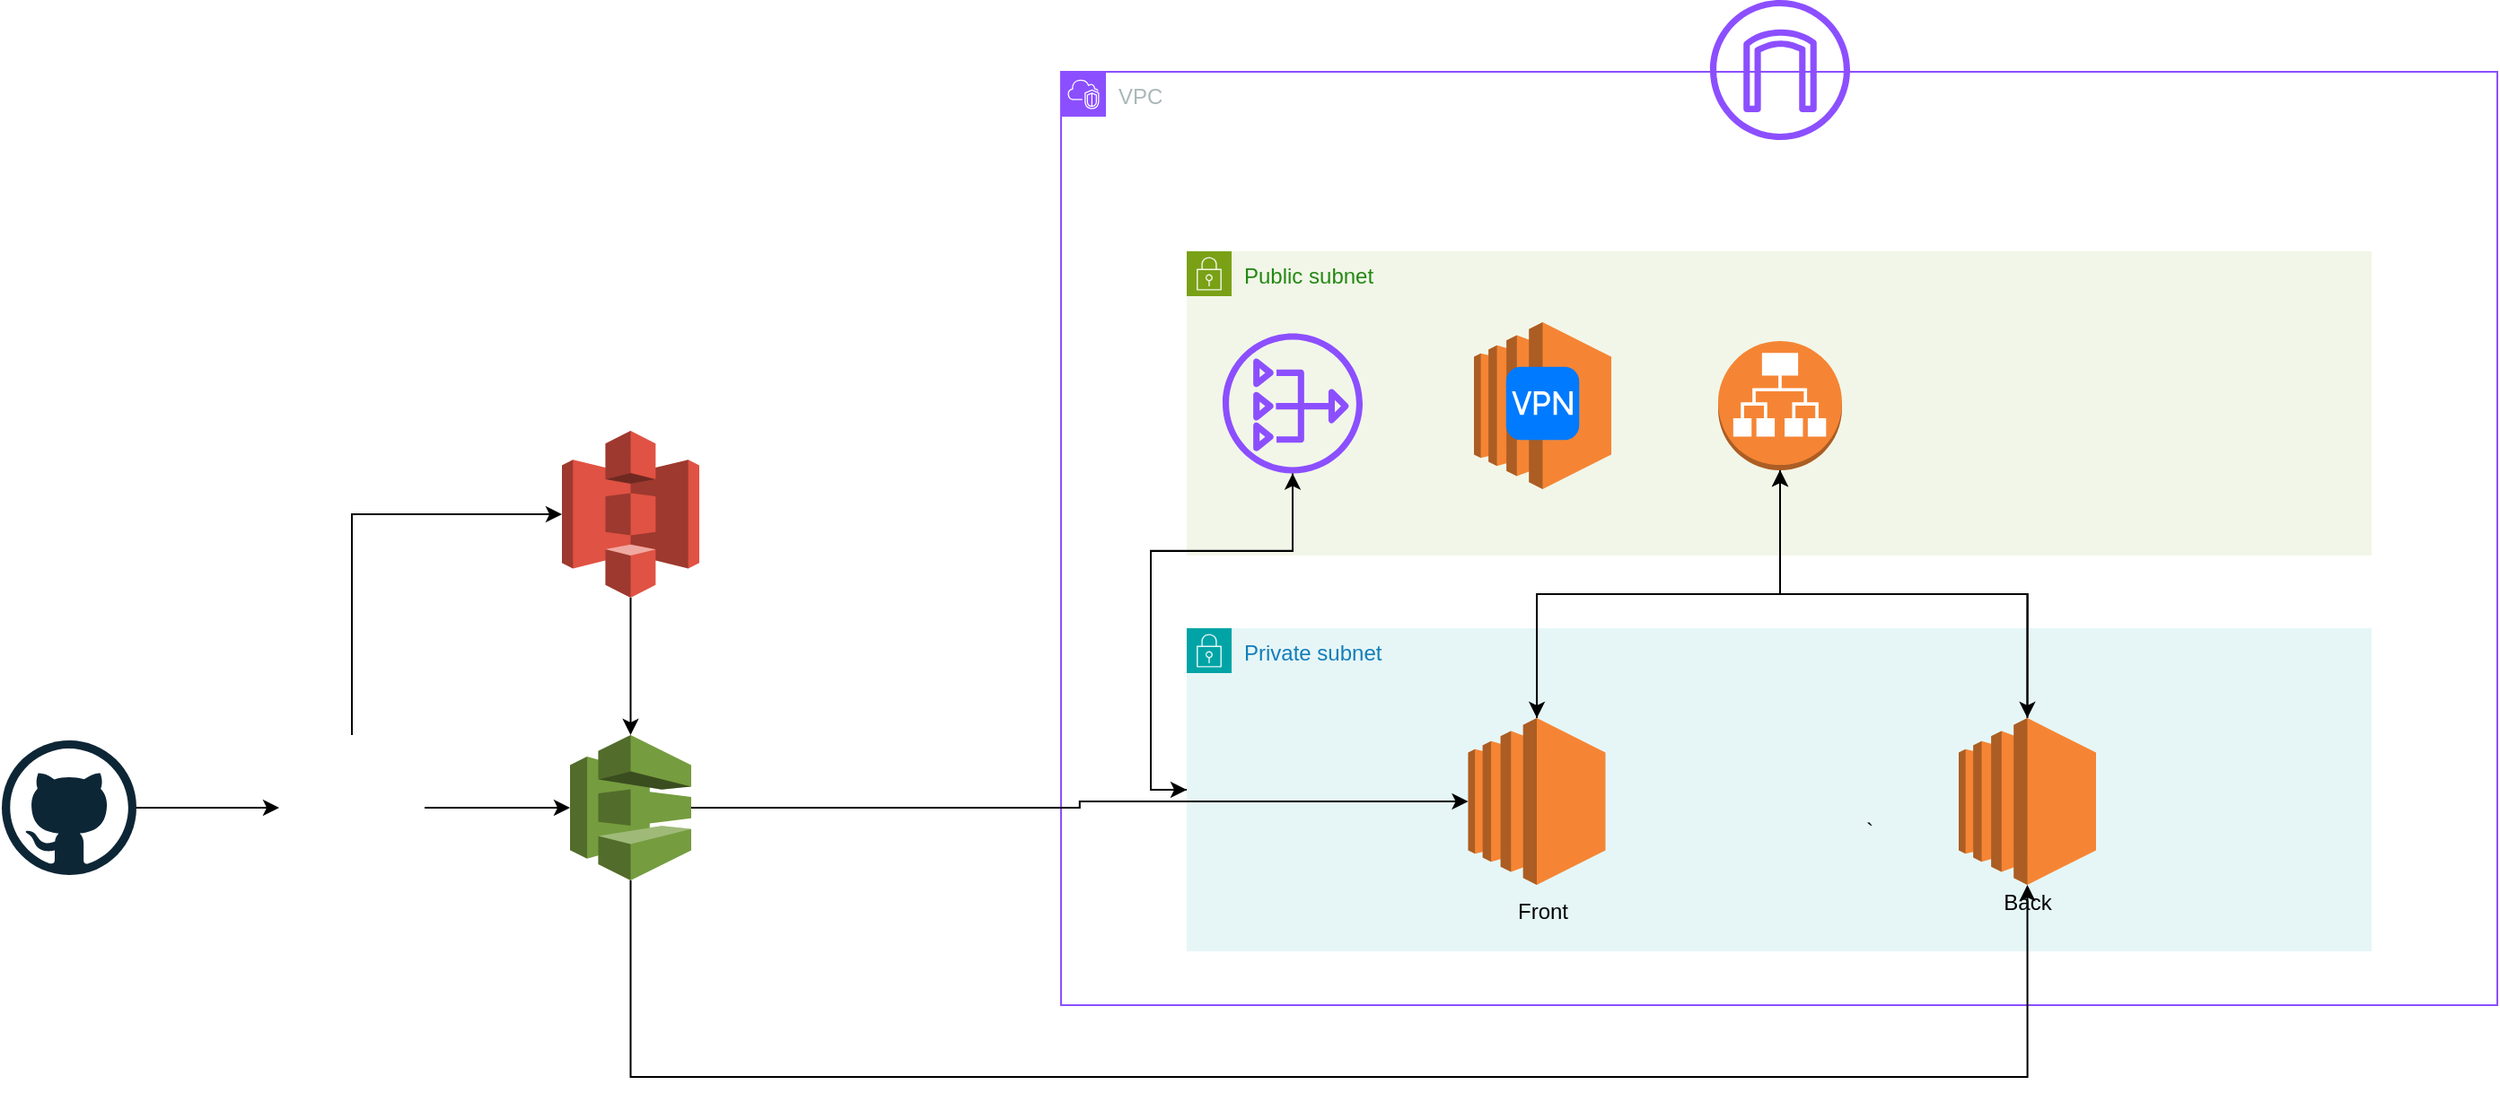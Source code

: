<mxfile version="26.0.16">
  <diagram name="Page-1" id="aaaa8250-4180-3840-79b5-4cada1eebb92">
    <mxGraphModel dx="2788" dy="265" grid="1" gridSize="10" guides="1" tooltips="1" connect="1" arrows="1" fold="1" page="1" pageScale="1" pageWidth="850" pageHeight="1100" background="none" math="0" shadow="0">
      <root>
        <mxCell id="0" />
        <mxCell id="1" parent="0" />
        <mxCell id="Ew1byed4Xy0qn33XiM6J-30" value="Public subnet" style="points=[[0,0],[0.25,0],[0.5,0],[0.75,0],[1,0],[1,0.25],[1,0.5],[1,0.75],[1,1],[0.75,1],[0.5,1],[0.25,1],[0,1],[0,0.75],[0,0.5],[0,0.25]];outlineConnect=0;gradientColor=none;html=1;whiteSpace=wrap;fontSize=12;fontStyle=0;container=1;pointerEvents=0;collapsible=0;recursiveResize=0;shape=mxgraph.aws4.group;grIcon=mxgraph.aws4.group_security_group;grStroke=0;strokeColor=#7AA116;fillColor=#F2F6E8;verticalAlign=top;align=left;spacingLeft=30;fontColor=#248814;dashed=0;" vertex="1" parent="1">
          <mxGeometry x="110" y="1540" width="660" height="169.5" as="geometry" />
        </mxCell>
        <mxCell id="Ew1byed4Xy0qn33XiM6J-37" style="edgeStyle=orthogonalEdgeStyle;rounded=0;orthogonalLoop=1;jettySize=auto;html=1;exitX=0;exitY=0.5;exitDx=0;exitDy=0;" edge="1" parent="1" source="Ew1byed4Xy0qn33XiM6J-28" target="Ew1byed4Xy0qn33XiM6J-35">
          <mxGeometry relative="1" as="geometry" />
        </mxCell>
        <mxCell id="Ew1byed4Xy0qn33XiM6J-28" value="Private subnet" style="points=[[0,0],[0.25,0],[0.5,0],[0.75,0],[1,0],[1,0.25],[1,0.5],[1,0.75],[1,1],[0.75,1],[0.5,1],[0.25,1],[0,1],[0,0.75],[0,0.5],[0,0.25]];outlineConnect=0;gradientColor=none;html=1;whiteSpace=wrap;fontSize=12;fontStyle=0;container=1;pointerEvents=0;collapsible=0;recursiveResize=0;shape=mxgraph.aws4.group;grIcon=mxgraph.aws4.group_security_group;grStroke=0;strokeColor=#00A4A6;fillColor=#E6F6F7;verticalAlign=top;align=left;spacingLeft=30;fontColor=#147EBA;dashed=0;" vertex="1" parent="1">
          <mxGeometry x="110" y="1750" width="660" height="180" as="geometry" />
        </mxCell>
        <mxCell id="Ew1byed4Xy0qn33XiM6J-2" value="" style="outlineConnect=0;dashed=0;verticalLabelPosition=bottom;verticalAlign=top;align=center;html=1;shape=mxgraph.aws3.ec2;fillColor=#F58534;gradientColor=none;" vertex="1" parent="1">
          <mxGeometry x="540" y="1800" width="76.5" height="93" as="geometry" />
        </mxCell>
        <mxCell id="Ew1byed4Xy0qn33XiM6J-3" value="" style="outlineConnect=0;dashed=0;verticalLabelPosition=bottom;verticalAlign=top;align=center;html=1;shape=mxgraph.aws3.ec2;fillColor=#F58534;gradientColor=none;" vertex="1" parent="1">
          <mxGeometry x="266.75" y="1800" width="76.5" height="93" as="geometry" />
        </mxCell>
        <mxCell id="Ew1byed4Xy0qn33XiM6J-15" value="" style="outlineConnect=0;dashed=0;verticalLabelPosition=bottom;verticalAlign=top;align=center;html=1;shape=mxgraph.aws3.ec2;fillColor=#F58534;gradientColor=none;" vertex="1" parent="1">
          <mxGeometry x="270" y="1579.5" width="76.5" height="93" as="geometry" />
        </mxCell>
        <mxCell id="Ew1byed4Xy0qn33XiM6J-22" style="edgeStyle=orthogonalEdgeStyle;rounded=0;orthogonalLoop=1;jettySize=auto;html=1;exitX=0.5;exitY=1;exitDx=0;exitDy=0;exitPerimeter=0;" edge="1" parent="1" source="Ew1byed4Xy0qn33XiM6J-16" target="Ew1byed4Xy0qn33XiM6J-3">
          <mxGeometry relative="1" as="geometry" />
        </mxCell>
        <mxCell id="Ew1byed4Xy0qn33XiM6J-16" value="" style="outlineConnect=0;dashed=0;verticalLabelPosition=bottom;verticalAlign=top;align=center;html=1;shape=mxgraph.aws3.application_load_balancer;fillColor=#F58534;gradientColor=none;" vertex="1" parent="1">
          <mxGeometry x="406" y="1590" width="69" height="72" as="geometry" />
        </mxCell>
        <mxCell id="Ew1byed4Xy0qn33XiM6J-23" style="edgeStyle=orthogonalEdgeStyle;rounded=0;orthogonalLoop=1;jettySize=auto;html=1;exitX=0.5;exitY=1;exitDx=0;exitDy=0;exitPerimeter=0;entryX=0.5;entryY=0;entryDx=0;entryDy=0;entryPerimeter=0;" edge="1" parent="1" source="Ew1byed4Xy0qn33XiM6J-16" target="Ew1byed4Xy0qn33XiM6J-2">
          <mxGeometry relative="1" as="geometry" />
        </mxCell>
        <mxCell id="Ew1byed4Xy0qn33XiM6J-24" style="edgeStyle=orthogonalEdgeStyle;rounded=0;orthogonalLoop=1;jettySize=auto;html=1;exitX=0.5;exitY=0;exitDx=0;exitDy=0;exitPerimeter=0;entryX=0.5;entryY=1;entryDx=0;entryDy=0;entryPerimeter=0;" edge="1" parent="1" source="Ew1byed4Xy0qn33XiM6J-2" target="Ew1byed4Xy0qn33XiM6J-16">
          <mxGeometry relative="1" as="geometry" />
        </mxCell>
        <mxCell id="Ew1byed4Xy0qn33XiM6J-25" style="edgeStyle=orthogonalEdgeStyle;rounded=0;orthogonalLoop=1;jettySize=auto;html=1;exitX=0.5;exitY=0;exitDx=0;exitDy=0;exitPerimeter=0;entryX=0.5;entryY=1;entryDx=0;entryDy=0;entryPerimeter=0;" edge="1" parent="1" source="Ew1byed4Xy0qn33XiM6J-3" target="Ew1byed4Xy0qn33XiM6J-16">
          <mxGeometry relative="1" as="geometry" />
        </mxCell>
        <mxCell id="Ew1byed4Xy0qn33XiM6J-29" value="`" style="text;html=1;align=center;verticalAlign=middle;resizable=0;points=[];autosize=1;strokeColor=none;fillColor=none;" vertex="1" parent="1">
          <mxGeometry x="475" y="1848" width="30" height="30" as="geometry" />
        </mxCell>
        <mxCell id="Ew1byed4Xy0qn33XiM6J-34" value="VPC" style="points=[[0,0],[0.25,0],[0.5,0],[0.75,0],[1,0],[1,0.25],[1,0.5],[1,0.75],[1,1],[0.75,1],[0.5,1],[0.25,1],[0,1],[0,0.75],[0,0.5],[0,0.25]];outlineConnect=0;gradientColor=none;html=1;whiteSpace=wrap;fontSize=12;fontStyle=0;container=1;pointerEvents=0;collapsible=0;recursiveResize=0;shape=mxgraph.aws4.group;grIcon=mxgraph.aws4.group_vpc2;strokeColor=#8C4FFF;fillColor=none;verticalAlign=top;align=left;spacingLeft=30;fontColor=#AAB7B8;dashed=0;" vertex="1" parent="1">
          <mxGeometry x="40" y="1440" width="800" height="520" as="geometry" />
        </mxCell>
        <mxCell id="Ew1byed4Xy0qn33XiM6J-35" value="" style="sketch=0;outlineConnect=0;fontColor=#232F3E;gradientColor=none;fillColor=#8C4FFF;strokeColor=none;dashed=0;verticalLabelPosition=bottom;verticalAlign=top;align=center;html=1;fontSize=12;fontStyle=0;aspect=fixed;pointerEvents=1;shape=mxgraph.aws4.nat_gateway;" vertex="1" parent="Ew1byed4Xy0qn33XiM6J-34">
          <mxGeometry x="90" y="145.75" width="78" height="78" as="geometry" />
        </mxCell>
        <mxCell id="Ew1byed4Xy0qn33XiM6J-32" value="Front" style="text;html=1;align=center;verticalAlign=middle;resizable=0;points=[];autosize=1;strokeColor=none;fillColor=none;" vertex="1" parent="Ew1byed4Xy0qn33XiM6J-34">
          <mxGeometry x="243.25" y="453" width="50" height="30" as="geometry" />
        </mxCell>
        <mxCell id="Ew1byed4Xy0qn33XiM6J-33" value="Back" style="text;html=1;align=center;verticalAlign=middle;resizable=0;points=[];autosize=1;strokeColor=none;fillColor=none;" vertex="1" parent="Ew1byed4Xy0qn33XiM6J-34">
          <mxGeometry x="513.25" y="447.5" width="50" height="30" as="geometry" />
        </mxCell>
        <mxCell id="Ew1byed4Xy0qn33XiM6J-53" value="" style="html=1;strokeWidth=1;shadow=0;dashed=0;shape=mxgraph.ios7.misc.vpn;fillColor=#007AFF;strokeColor=none;buttonText=;strokeColor2=#222222;fontColor=#222222;fontSize=8;verticalLabelPosition=bottom;verticalAlign=top;align=center;sketch=0;" vertex="1" parent="Ew1byed4Xy0qn33XiM6J-34">
          <mxGeometry x="247.88" y="164.38" width="40.75" height="40.75" as="geometry" />
        </mxCell>
        <mxCell id="Ew1byed4Xy0qn33XiM6J-14" value="" style="sketch=0;outlineConnect=0;fontColor=#232F3E;gradientColor=none;fillColor=#8C4FFF;strokeColor=none;dashed=0;verticalLabelPosition=bottom;verticalAlign=top;align=center;html=1;fontSize=12;fontStyle=0;aspect=fixed;pointerEvents=1;shape=mxgraph.aws4.internet_gateway;" vertex="1" parent="1">
          <mxGeometry x="401.5" y="1400" width="78" height="78" as="geometry" />
        </mxCell>
        <mxCell id="Ew1byed4Xy0qn33XiM6J-38" style="edgeStyle=orthogonalEdgeStyle;rounded=0;orthogonalLoop=1;jettySize=auto;html=1;" edge="1" parent="1" source="Ew1byed4Xy0qn33XiM6J-35" target="Ew1byed4Xy0qn33XiM6J-28">
          <mxGeometry relative="1" as="geometry">
            <Array as="points">
              <mxPoint x="169" y="1707" />
              <mxPoint x="90" y="1707" />
              <mxPoint x="90" y="1840" />
            </Array>
          </mxGeometry>
        </mxCell>
        <mxCell id="Ew1byed4Xy0qn33XiM6J-48" style="edgeStyle=orthogonalEdgeStyle;rounded=0;orthogonalLoop=1;jettySize=auto;html=1;entryX=0;entryY=0.5;entryDx=0;entryDy=0;" edge="1" parent="1" source="Ew1byed4Xy0qn33XiM6J-39" target="Ew1byed4Xy0qn33XiM6J-43">
          <mxGeometry relative="1" as="geometry" />
        </mxCell>
        <mxCell id="Ew1byed4Xy0qn33XiM6J-39" value="" style="dashed=0;outlineConnect=0;html=1;align=center;labelPosition=center;verticalLabelPosition=bottom;verticalAlign=top;shape=mxgraph.weblogos.github" vertex="1" parent="1">
          <mxGeometry x="-550" y="1812.5" width="75" height="75" as="geometry" />
        </mxCell>
        <mxCell id="Ew1byed4Xy0qn33XiM6J-50" style="edgeStyle=orthogonalEdgeStyle;rounded=0;orthogonalLoop=1;jettySize=auto;html=1;exitX=1;exitY=0.5;exitDx=0;exitDy=0;exitPerimeter=0;entryX=0;entryY=0.5;entryDx=0;entryDy=0;entryPerimeter=0;" edge="1" parent="1" source="Ew1byed4Xy0qn33XiM6J-40" target="Ew1byed4Xy0qn33XiM6J-3">
          <mxGeometry relative="1" as="geometry">
            <mxPoint x="-10" y="1852.192" as="targetPoint" />
          </mxGeometry>
        </mxCell>
        <mxCell id="Ew1byed4Xy0qn33XiM6J-40" value="" style="outlineConnect=0;dashed=0;verticalLabelPosition=bottom;verticalAlign=top;align=center;html=1;shape=mxgraph.aws3.codedeploy;fillColor=#759C3E;gradientColor=none;" vertex="1" parent="1">
          <mxGeometry x="-233.5" y="1809.5" width="67.5" height="81" as="geometry" />
        </mxCell>
        <mxCell id="Ew1byed4Xy0qn33XiM6J-43" value="" style="shape=image;verticalLabelPosition=bottom;labelBackgroundColor=default;verticalAlign=top;aspect=fixed;imageAspect=0;image=https://duinaru.github.io/img/uploads/githubactions.png;" vertex="1" parent="1">
          <mxGeometry x="-395.5" y="1809.5" width="81" height="81" as="geometry" />
        </mxCell>
        <mxCell id="Ew1byed4Xy0qn33XiM6J-44" value="" style="outlineConnect=0;dashed=0;verticalLabelPosition=bottom;verticalAlign=top;align=center;html=1;shape=mxgraph.aws3.s3;fillColor=#E05243;gradientColor=none;" vertex="1" parent="1">
          <mxGeometry x="-238" y="1640" width="76.5" height="93" as="geometry" />
        </mxCell>
        <mxCell id="Ew1byed4Xy0qn33XiM6J-45" style="edgeStyle=orthogonalEdgeStyle;rounded=0;orthogonalLoop=1;jettySize=auto;html=1;exitX=0.5;exitY=0;exitDx=0;exitDy=0;entryX=0;entryY=0.5;entryDx=0;entryDy=0;entryPerimeter=0;" edge="1" parent="1" source="Ew1byed4Xy0qn33XiM6J-43" target="Ew1byed4Xy0qn33XiM6J-44">
          <mxGeometry relative="1" as="geometry" />
        </mxCell>
        <mxCell id="Ew1byed4Xy0qn33XiM6J-47" style="edgeStyle=orthogonalEdgeStyle;rounded=0;orthogonalLoop=1;jettySize=auto;html=1;exitX=0.5;exitY=1;exitDx=0;exitDy=0;exitPerimeter=0;entryX=0.5;entryY=0;entryDx=0;entryDy=0;entryPerimeter=0;" edge="1" parent="1" source="Ew1byed4Xy0qn33XiM6J-44" target="Ew1byed4Xy0qn33XiM6J-40">
          <mxGeometry relative="1" as="geometry" />
        </mxCell>
        <mxCell id="Ew1byed4Xy0qn33XiM6J-49" style="edgeStyle=orthogonalEdgeStyle;rounded=0;orthogonalLoop=1;jettySize=auto;html=1;exitX=1;exitY=0.5;exitDx=0;exitDy=0;entryX=0;entryY=0.5;entryDx=0;entryDy=0;entryPerimeter=0;" edge="1" parent="1" source="Ew1byed4Xy0qn33XiM6J-43" target="Ew1byed4Xy0qn33XiM6J-40">
          <mxGeometry relative="1" as="geometry" />
        </mxCell>
        <mxCell id="Ew1byed4Xy0qn33XiM6J-51" style="edgeStyle=orthogonalEdgeStyle;rounded=0;orthogonalLoop=1;jettySize=auto;html=1;entryX=0.5;entryY=1;entryDx=0;entryDy=0;entryPerimeter=0;" edge="1" parent="1" source="Ew1byed4Xy0qn33XiM6J-40" target="Ew1byed4Xy0qn33XiM6J-2">
          <mxGeometry relative="1" as="geometry">
            <Array as="points">
              <mxPoint x="-200" y="2000" />
              <mxPoint x="578" y="2000" />
            </Array>
          </mxGeometry>
        </mxCell>
      </root>
    </mxGraphModel>
  </diagram>
</mxfile>
